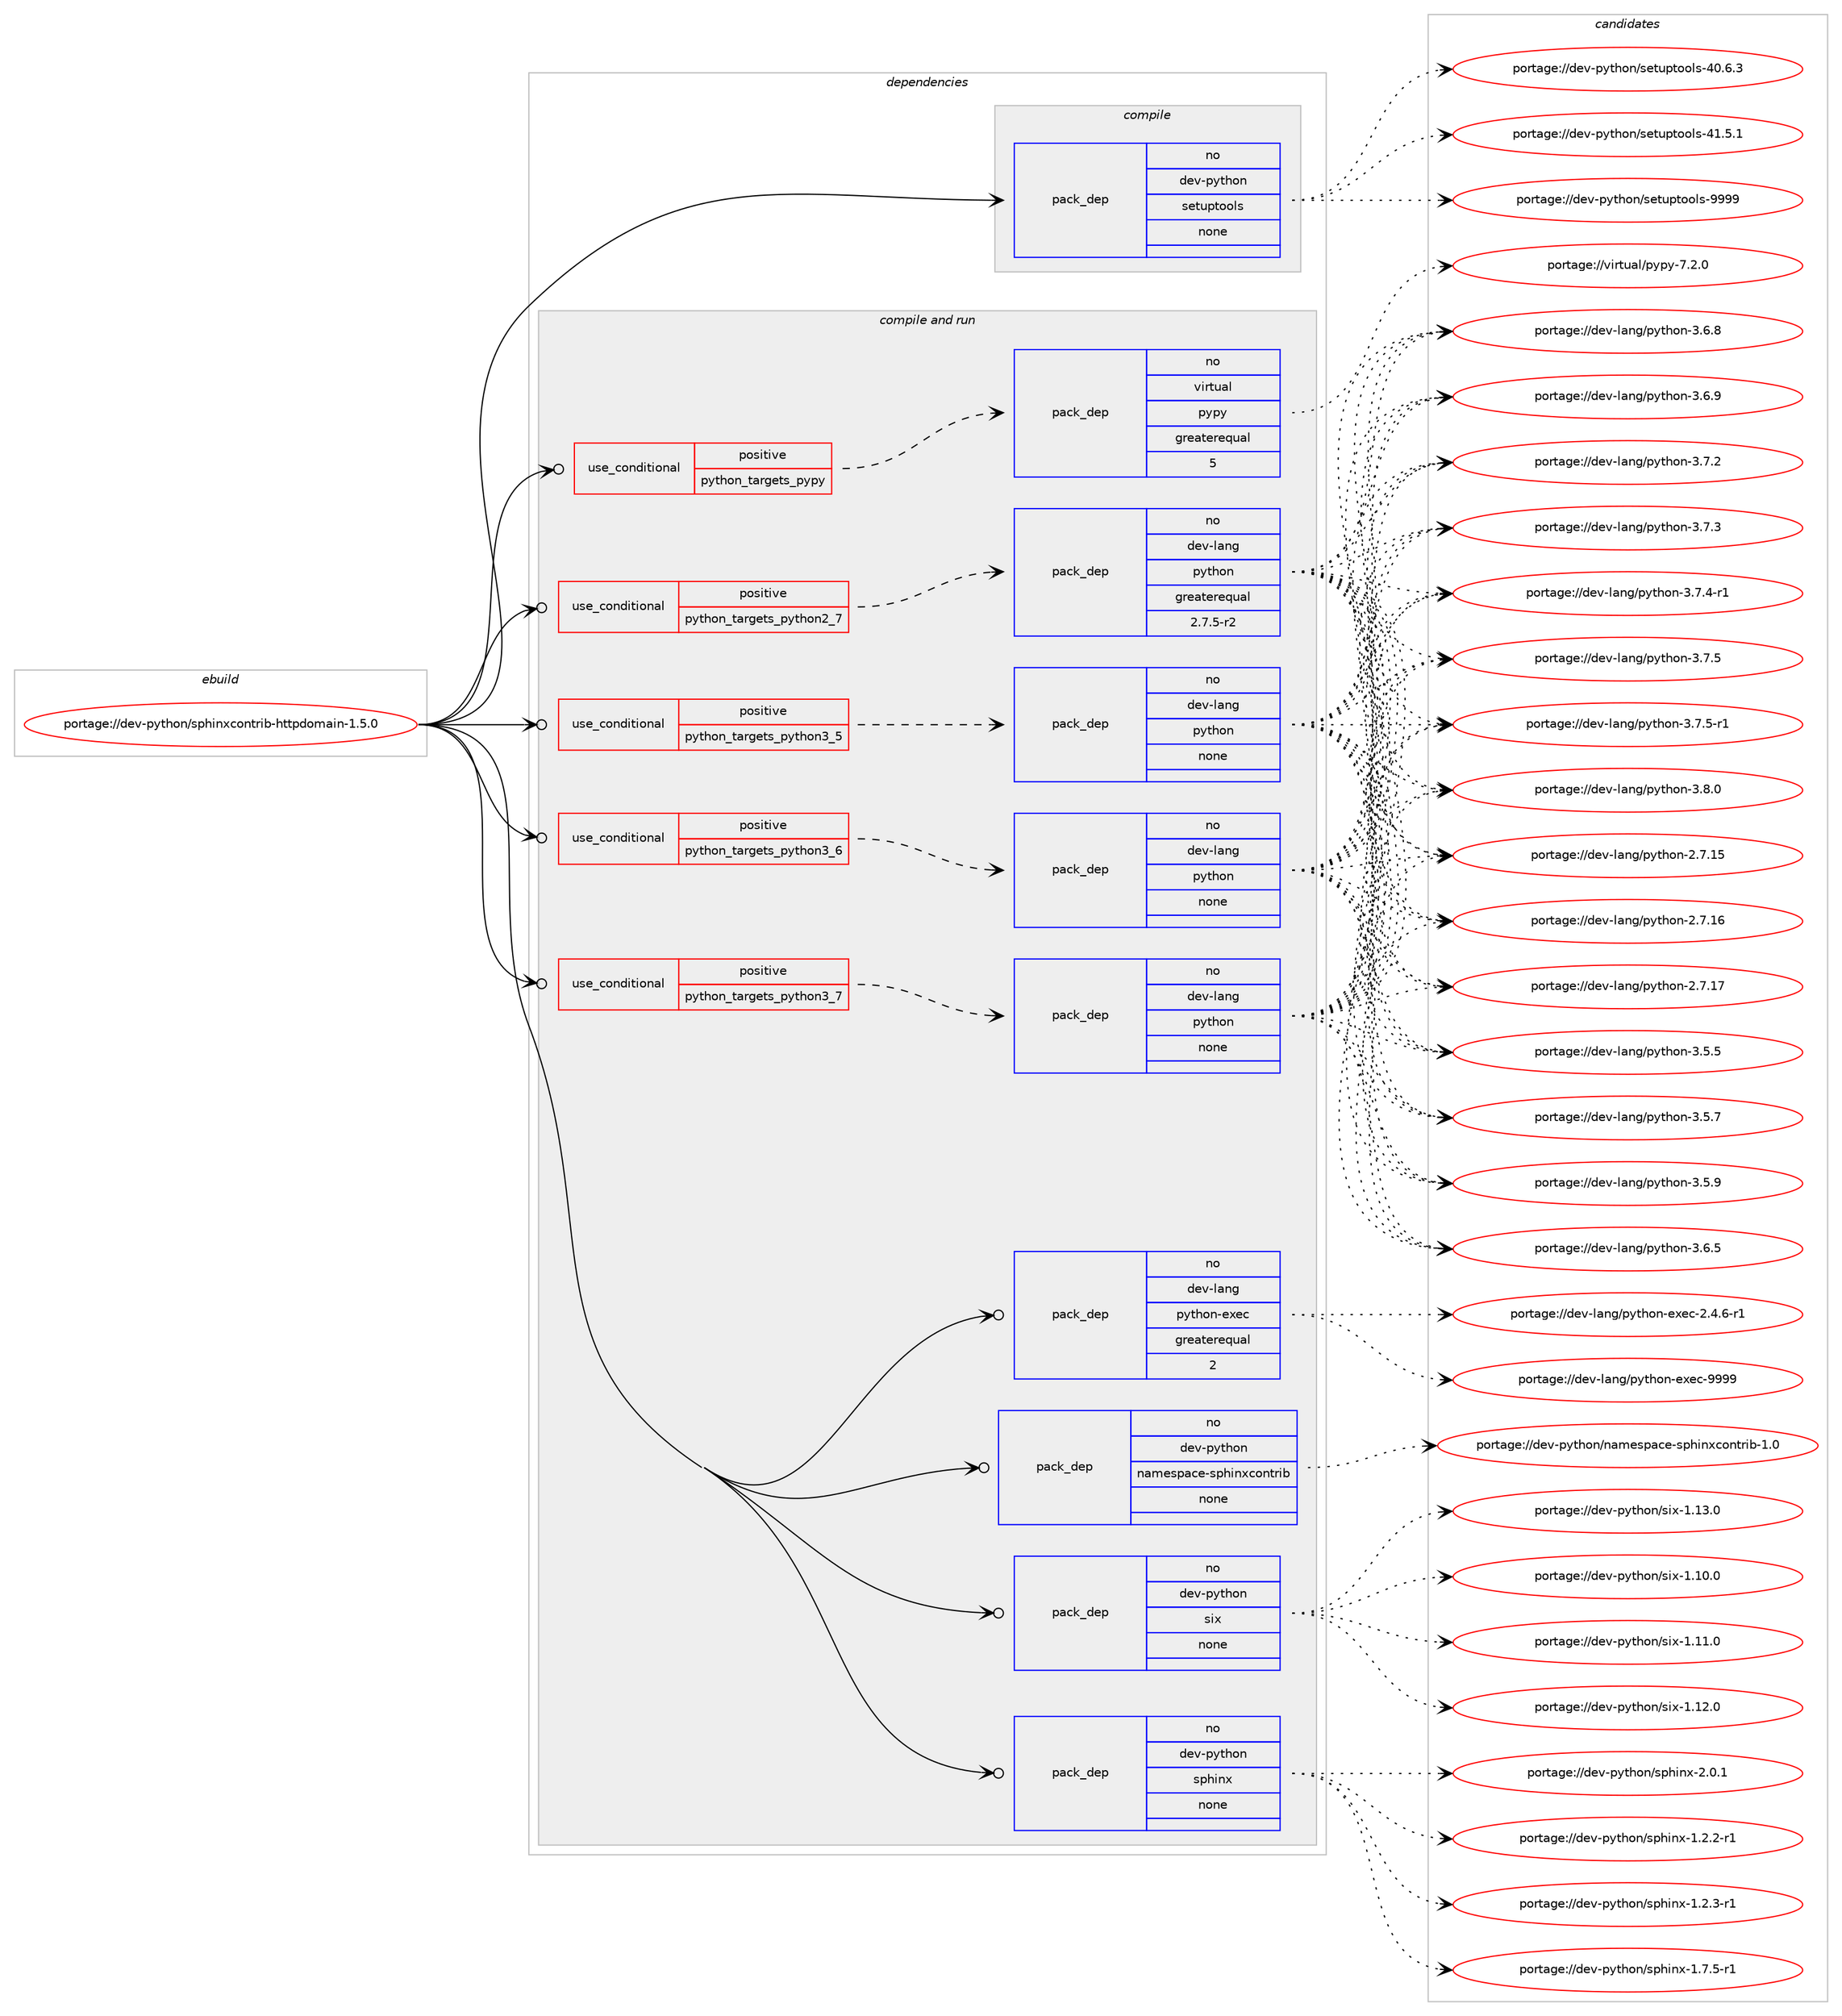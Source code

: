 digraph prolog {

# *************
# Graph options
# *************

newrank=true;
concentrate=true;
compound=true;
graph [rankdir=LR,fontname=Helvetica,fontsize=10,ranksep=1.5];#, ranksep=2.5, nodesep=0.2];
edge  [arrowhead=vee];
node  [fontname=Helvetica,fontsize=10];

# **********
# The ebuild
# **********

subgraph cluster_leftcol {
color=gray;
rank=same;
label=<<i>ebuild</i>>;
id [label="portage://dev-python/sphinxcontrib-httpdomain-1.5.0", color=red, width=4, href="../dev-python/sphinxcontrib-httpdomain-1.5.0.svg"];
}

# ****************
# The dependencies
# ****************

subgraph cluster_midcol {
color=gray;
label=<<i>dependencies</i>>;
subgraph cluster_compile {
fillcolor="#eeeeee";
style=filled;
label=<<i>compile</i>>;
subgraph pack130963 {
dependency173417 [label=<<TABLE BORDER="0" CELLBORDER="1" CELLSPACING="0" CELLPADDING="4" WIDTH="220"><TR><TD ROWSPAN="6" CELLPADDING="30">pack_dep</TD></TR><TR><TD WIDTH="110">no</TD></TR><TR><TD>dev-python</TD></TR><TR><TD>setuptools</TD></TR><TR><TD>none</TD></TR><TR><TD></TD></TR></TABLE>>, shape=none, color=blue];
}
id:e -> dependency173417:w [weight=20,style="solid",arrowhead="vee"];
}
subgraph cluster_compileandrun {
fillcolor="#eeeeee";
style=filled;
label=<<i>compile and run</i>>;
subgraph cond39051 {
dependency173418 [label=<<TABLE BORDER="0" CELLBORDER="1" CELLSPACING="0" CELLPADDING="4"><TR><TD ROWSPAN="3" CELLPADDING="10">use_conditional</TD></TR><TR><TD>positive</TD></TR><TR><TD>python_targets_pypy</TD></TR></TABLE>>, shape=none, color=red];
subgraph pack130964 {
dependency173419 [label=<<TABLE BORDER="0" CELLBORDER="1" CELLSPACING="0" CELLPADDING="4" WIDTH="220"><TR><TD ROWSPAN="6" CELLPADDING="30">pack_dep</TD></TR><TR><TD WIDTH="110">no</TD></TR><TR><TD>virtual</TD></TR><TR><TD>pypy</TD></TR><TR><TD>greaterequal</TD></TR><TR><TD>5</TD></TR></TABLE>>, shape=none, color=blue];
}
dependency173418:e -> dependency173419:w [weight=20,style="dashed",arrowhead="vee"];
}
id:e -> dependency173418:w [weight=20,style="solid",arrowhead="odotvee"];
subgraph cond39052 {
dependency173420 [label=<<TABLE BORDER="0" CELLBORDER="1" CELLSPACING="0" CELLPADDING="4"><TR><TD ROWSPAN="3" CELLPADDING="10">use_conditional</TD></TR><TR><TD>positive</TD></TR><TR><TD>python_targets_python2_7</TD></TR></TABLE>>, shape=none, color=red];
subgraph pack130965 {
dependency173421 [label=<<TABLE BORDER="0" CELLBORDER="1" CELLSPACING="0" CELLPADDING="4" WIDTH="220"><TR><TD ROWSPAN="6" CELLPADDING="30">pack_dep</TD></TR><TR><TD WIDTH="110">no</TD></TR><TR><TD>dev-lang</TD></TR><TR><TD>python</TD></TR><TR><TD>greaterequal</TD></TR><TR><TD>2.7.5-r2</TD></TR></TABLE>>, shape=none, color=blue];
}
dependency173420:e -> dependency173421:w [weight=20,style="dashed",arrowhead="vee"];
}
id:e -> dependency173420:w [weight=20,style="solid",arrowhead="odotvee"];
subgraph cond39053 {
dependency173422 [label=<<TABLE BORDER="0" CELLBORDER="1" CELLSPACING="0" CELLPADDING="4"><TR><TD ROWSPAN="3" CELLPADDING="10">use_conditional</TD></TR><TR><TD>positive</TD></TR><TR><TD>python_targets_python3_5</TD></TR></TABLE>>, shape=none, color=red];
subgraph pack130966 {
dependency173423 [label=<<TABLE BORDER="0" CELLBORDER="1" CELLSPACING="0" CELLPADDING="4" WIDTH="220"><TR><TD ROWSPAN="6" CELLPADDING="30">pack_dep</TD></TR><TR><TD WIDTH="110">no</TD></TR><TR><TD>dev-lang</TD></TR><TR><TD>python</TD></TR><TR><TD>none</TD></TR><TR><TD></TD></TR></TABLE>>, shape=none, color=blue];
}
dependency173422:e -> dependency173423:w [weight=20,style="dashed",arrowhead="vee"];
}
id:e -> dependency173422:w [weight=20,style="solid",arrowhead="odotvee"];
subgraph cond39054 {
dependency173424 [label=<<TABLE BORDER="0" CELLBORDER="1" CELLSPACING="0" CELLPADDING="4"><TR><TD ROWSPAN="3" CELLPADDING="10">use_conditional</TD></TR><TR><TD>positive</TD></TR><TR><TD>python_targets_python3_6</TD></TR></TABLE>>, shape=none, color=red];
subgraph pack130967 {
dependency173425 [label=<<TABLE BORDER="0" CELLBORDER="1" CELLSPACING="0" CELLPADDING="4" WIDTH="220"><TR><TD ROWSPAN="6" CELLPADDING="30">pack_dep</TD></TR><TR><TD WIDTH="110">no</TD></TR><TR><TD>dev-lang</TD></TR><TR><TD>python</TD></TR><TR><TD>none</TD></TR><TR><TD></TD></TR></TABLE>>, shape=none, color=blue];
}
dependency173424:e -> dependency173425:w [weight=20,style="dashed",arrowhead="vee"];
}
id:e -> dependency173424:w [weight=20,style="solid",arrowhead="odotvee"];
subgraph cond39055 {
dependency173426 [label=<<TABLE BORDER="0" CELLBORDER="1" CELLSPACING="0" CELLPADDING="4"><TR><TD ROWSPAN="3" CELLPADDING="10">use_conditional</TD></TR><TR><TD>positive</TD></TR><TR><TD>python_targets_python3_7</TD></TR></TABLE>>, shape=none, color=red];
subgraph pack130968 {
dependency173427 [label=<<TABLE BORDER="0" CELLBORDER="1" CELLSPACING="0" CELLPADDING="4" WIDTH="220"><TR><TD ROWSPAN="6" CELLPADDING="30">pack_dep</TD></TR><TR><TD WIDTH="110">no</TD></TR><TR><TD>dev-lang</TD></TR><TR><TD>python</TD></TR><TR><TD>none</TD></TR><TR><TD></TD></TR></TABLE>>, shape=none, color=blue];
}
dependency173426:e -> dependency173427:w [weight=20,style="dashed",arrowhead="vee"];
}
id:e -> dependency173426:w [weight=20,style="solid",arrowhead="odotvee"];
subgraph pack130969 {
dependency173428 [label=<<TABLE BORDER="0" CELLBORDER="1" CELLSPACING="0" CELLPADDING="4" WIDTH="220"><TR><TD ROWSPAN="6" CELLPADDING="30">pack_dep</TD></TR><TR><TD WIDTH="110">no</TD></TR><TR><TD>dev-lang</TD></TR><TR><TD>python-exec</TD></TR><TR><TD>greaterequal</TD></TR><TR><TD>2</TD></TR></TABLE>>, shape=none, color=blue];
}
id:e -> dependency173428:w [weight=20,style="solid",arrowhead="odotvee"];
subgraph pack130970 {
dependency173429 [label=<<TABLE BORDER="0" CELLBORDER="1" CELLSPACING="0" CELLPADDING="4" WIDTH="220"><TR><TD ROWSPAN="6" CELLPADDING="30">pack_dep</TD></TR><TR><TD WIDTH="110">no</TD></TR><TR><TD>dev-python</TD></TR><TR><TD>namespace-sphinxcontrib</TD></TR><TR><TD>none</TD></TR><TR><TD></TD></TR></TABLE>>, shape=none, color=blue];
}
id:e -> dependency173429:w [weight=20,style="solid",arrowhead="odotvee"];
subgraph pack130971 {
dependency173430 [label=<<TABLE BORDER="0" CELLBORDER="1" CELLSPACING="0" CELLPADDING="4" WIDTH="220"><TR><TD ROWSPAN="6" CELLPADDING="30">pack_dep</TD></TR><TR><TD WIDTH="110">no</TD></TR><TR><TD>dev-python</TD></TR><TR><TD>six</TD></TR><TR><TD>none</TD></TR><TR><TD></TD></TR></TABLE>>, shape=none, color=blue];
}
id:e -> dependency173430:w [weight=20,style="solid",arrowhead="odotvee"];
subgraph pack130972 {
dependency173431 [label=<<TABLE BORDER="0" CELLBORDER="1" CELLSPACING="0" CELLPADDING="4" WIDTH="220"><TR><TD ROWSPAN="6" CELLPADDING="30">pack_dep</TD></TR><TR><TD WIDTH="110">no</TD></TR><TR><TD>dev-python</TD></TR><TR><TD>sphinx</TD></TR><TR><TD>none</TD></TR><TR><TD></TD></TR></TABLE>>, shape=none, color=blue];
}
id:e -> dependency173431:w [weight=20,style="solid",arrowhead="odotvee"];
}
subgraph cluster_run {
fillcolor="#eeeeee";
style=filled;
label=<<i>run</i>>;
}
}

# **************
# The candidates
# **************

subgraph cluster_choices {
rank=same;
color=gray;
label=<<i>candidates</i>>;

subgraph choice130963 {
color=black;
nodesep=1;
choiceportage100101118451121211161041111104711510111611711211611111110811545524846544651 [label="portage://dev-python/setuptools-40.6.3", color=red, width=4,href="../dev-python/setuptools-40.6.3.svg"];
choiceportage100101118451121211161041111104711510111611711211611111110811545524946534649 [label="portage://dev-python/setuptools-41.5.1", color=red, width=4,href="../dev-python/setuptools-41.5.1.svg"];
choiceportage10010111845112121116104111110471151011161171121161111111081154557575757 [label="portage://dev-python/setuptools-9999", color=red, width=4,href="../dev-python/setuptools-9999.svg"];
dependency173417:e -> choiceportage100101118451121211161041111104711510111611711211611111110811545524846544651:w [style=dotted,weight="100"];
dependency173417:e -> choiceportage100101118451121211161041111104711510111611711211611111110811545524946534649:w [style=dotted,weight="100"];
dependency173417:e -> choiceportage10010111845112121116104111110471151011161171121161111111081154557575757:w [style=dotted,weight="100"];
}
subgraph choice130964 {
color=black;
nodesep=1;
choiceportage1181051141161179710847112121112121455546504648 [label="portage://virtual/pypy-7.2.0", color=red, width=4,href="../virtual/pypy-7.2.0.svg"];
dependency173419:e -> choiceportage1181051141161179710847112121112121455546504648:w [style=dotted,weight="100"];
}
subgraph choice130965 {
color=black;
nodesep=1;
choiceportage10010111845108971101034711212111610411111045504655464953 [label="portage://dev-lang/python-2.7.15", color=red, width=4,href="../dev-lang/python-2.7.15.svg"];
choiceportage10010111845108971101034711212111610411111045504655464954 [label="portage://dev-lang/python-2.7.16", color=red, width=4,href="../dev-lang/python-2.7.16.svg"];
choiceportage10010111845108971101034711212111610411111045504655464955 [label="portage://dev-lang/python-2.7.17", color=red, width=4,href="../dev-lang/python-2.7.17.svg"];
choiceportage100101118451089711010347112121116104111110455146534653 [label="portage://dev-lang/python-3.5.5", color=red, width=4,href="../dev-lang/python-3.5.5.svg"];
choiceportage100101118451089711010347112121116104111110455146534655 [label="portage://dev-lang/python-3.5.7", color=red, width=4,href="../dev-lang/python-3.5.7.svg"];
choiceportage100101118451089711010347112121116104111110455146534657 [label="portage://dev-lang/python-3.5.9", color=red, width=4,href="../dev-lang/python-3.5.9.svg"];
choiceportage100101118451089711010347112121116104111110455146544653 [label="portage://dev-lang/python-3.6.5", color=red, width=4,href="../dev-lang/python-3.6.5.svg"];
choiceportage100101118451089711010347112121116104111110455146544656 [label="portage://dev-lang/python-3.6.8", color=red, width=4,href="../dev-lang/python-3.6.8.svg"];
choiceportage100101118451089711010347112121116104111110455146544657 [label="portage://dev-lang/python-3.6.9", color=red, width=4,href="../dev-lang/python-3.6.9.svg"];
choiceportage100101118451089711010347112121116104111110455146554650 [label="portage://dev-lang/python-3.7.2", color=red, width=4,href="../dev-lang/python-3.7.2.svg"];
choiceportage100101118451089711010347112121116104111110455146554651 [label="portage://dev-lang/python-3.7.3", color=red, width=4,href="../dev-lang/python-3.7.3.svg"];
choiceportage1001011184510897110103471121211161041111104551465546524511449 [label="portage://dev-lang/python-3.7.4-r1", color=red, width=4,href="../dev-lang/python-3.7.4-r1.svg"];
choiceportage100101118451089711010347112121116104111110455146554653 [label="portage://dev-lang/python-3.7.5", color=red, width=4,href="../dev-lang/python-3.7.5.svg"];
choiceportage1001011184510897110103471121211161041111104551465546534511449 [label="portage://dev-lang/python-3.7.5-r1", color=red, width=4,href="../dev-lang/python-3.7.5-r1.svg"];
choiceportage100101118451089711010347112121116104111110455146564648 [label="portage://dev-lang/python-3.8.0", color=red, width=4,href="../dev-lang/python-3.8.0.svg"];
dependency173421:e -> choiceportage10010111845108971101034711212111610411111045504655464953:w [style=dotted,weight="100"];
dependency173421:e -> choiceportage10010111845108971101034711212111610411111045504655464954:w [style=dotted,weight="100"];
dependency173421:e -> choiceportage10010111845108971101034711212111610411111045504655464955:w [style=dotted,weight="100"];
dependency173421:e -> choiceportage100101118451089711010347112121116104111110455146534653:w [style=dotted,weight="100"];
dependency173421:e -> choiceportage100101118451089711010347112121116104111110455146534655:w [style=dotted,weight="100"];
dependency173421:e -> choiceportage100101118451089711010347112121116104111110455146534657:w [style=dotted,weight="100"];
dependency173421:e -> choiceportage100101118451089711010347112121116104111110455146544653:w [style=dotted,weight="100"];
dependency173421:e -> choiceportage100101118451089711010347112121116104111110455146544656:w [style=dotted,weight="100"];
dependency173421:e -> choiceportage100101118451089711010347112121116104111110455146544657:w [style=dotted,weight="100"];
dependency173421:e -> choiceportage100101118451089711010347112121116104111110455146554650:w [style=dotted,weight="100"];
dependency173421:e -> choiceportage100101118451089711010347112121116104111110455146554651:w [style=dotted,weight="100"];
dependency173421:e -> choiceportage1001011184510897110103471121211161041111104551465546524511449:w [style=dotted,weight="100"];
dependency173421:e -> choiceportage100101118451089711010347112121116104111110455146554653:w [style=dotted,weight="100"];
dependency173421:e -> choiceportage1001011184510897110103471121211161041111104551465546534511449:w [style=dotted,weight="100"];
dependency173421:e -> choiceportage100101118451089711010347112121116104111110455146564648:w [style=dotted,weight="100"];
}
subgraph choice130966 {
color=black;
nodesep=1;
choiceportage10010111845108971101034711212111610411111045504655464953 [label="portage://dev-lang/python-2.7.15", color=red, width=4,href="../dev-lang/python-2.7.15.svg"];
choiceportage10010111845108971101034711212111610411111045504655464954 [label="portage://dev-lang/python-2.7.16", color=red, width=4,href="../dev-lang/python-2.7.16.svg"];
choiceportage10010111845108971101034711212111610411111045504655464955 [label="portage://dev-lang/python-2.7.17", color=red, width=4,href="../dev-lang/python-2.7.17.svg"];
choiceportage100101118451089711010347112121116104111110455146534653 [label="portage://dev-lang/python-3.5.5", color=red, width=4,href="../dev-lang/python-3.5.5.svg"];
choiceportage100101118451089711010347112121116104111110455146534655 [label="portage://dev-lang/python-3.5.7", color=red, width=4,href="../dev-lang/python-3.5.7.svg"];
choiceportage100101118451089711010347112121116104111110455146534657 [label="portage://dev-lang/python-3.5.9", color=red, width=4,href="../dev-lang/python-3.5.9.svg"];
choiceportage100101118451089711010347112121116104111110455146544653 [label="portage://dev-lang/python-3.6.5", color=red, width=4,href="../dev-lang/python-3.6.5.svg"];
choiceportage100101118451089711010347112121116104111110455146544656 [label="portage://dev-lang/python-3.6.8", color=red, width=4,href="../dev-lang/python-3.6.8.svg"];
choiceportage100101118451089711010347112121116104111110455146544657 [label="portage://dev-lang/python-3.6.9", color=red, width=4,href="../dev-lang/python-3.6.9.svg"];
choiceportage100101118451089711010347112121116104111110455146554650 [label="portage://dev-lang/python-3.7.2", color=red, width=4,href="../dev-lang/python-3.7.2.svg"];
choiceportage100101118451089711010347112121116104111110455146554651 [label="portage://dev-lang/python-3.7.3", color=red, width=4,href="../dev-lang/python-3.7.3.svg"];
choiceportage1001011184510897110103471121211161041111104551465546524511449 [label="portage://dev-lang/python-3.7.4-r1", color=red, width=4,href="../dev-lang/python-3.7.4-r1.svg"];
choiceportage100101118451089711010347112121116104111110455146554653 [label="portage://dev-lang/python-3.7.5", color=red, width=4,href="../dev-lang/python-3.7.5.svg"];
choiceportage1001011184510897110103471121211161041111104551465546534511449 [label="portage://dev-lang/python-3.7.5-r1", color=red, width=4,href="../dev-lang/python-3.7.5-r1.svg"];
choiceportage100101118451089711010347112121116104111110455146564648 [label="portage://dev-lang/python-3.8.0", color=red, width=4,href="../dev-lang/python-3.8.0.svg"];
dependency173423:e -> choiceportage10010111845108971101034711212111610411111045504655464953:w [style=dotted,weight="100"];
dependency173423:e -> choiceportage10010111845108971101034711212111610411111045504655464954:w [style=dotted,weight="100"];
dependency173423:e -> choiceportage10010111845108971101034711212111610411111045504655464955:w [style=dotted,weight="100"];
dependency173423:e -> choiceportage100101118451089711010347112121116104111110455146534653:w [style=dotted,weight="100"];
dependency173423:e -> choiceportage100101118451089711010347112121116104111110455146534655:w [style=dotted,weight="100"];
dependency173423:e -> choiceportage100101118451089711010347112121116104111110455146534657:w [style=dotted,weight="100"];
dependency173423:e -> choiceportage100101118451089711010347112121116104111110455146544653:w [style=dotted,weight="100"];
dependency173423:e -> choiceportage100101118451089711010347112121116104111110455146544656:w [style=dotted,weight="100"];
dependency173423:e -> choiceportage100101118451089711010347112121116104111110455146544657:w [style=dotted,weight="100"];
dependency173423:e -> choiceportage100101118451089711010347112121116104111110455146554650:w [style=dotted,weight="100"];
dependency173423:e -> choiceportage100101118451089711010347112121116104111110455146554651:w [style=dotted,weight="100"];
dependency173423:e -> choiceportage1001011184510897110103471121211161041111104551465546524511449:w [style=dotted,weight="100"];
dependency173423:e -> choiceportage100101118451089711010347112121116104111110455146554653:w [style=dotted,weight="100"];
dependency173423:e -> choiceportage1001011184510897110103471121211161041111104551465546534511449:w [style=dotted,weight="100"];
dependency173423:e -> choiceportage100101118451089711010347112121116104111110455146564648:w [style=dotted,weight="100"];
}
subgraph choice130967 {
color=black;
nodesep=1;
choiceportage10010111845108971101034711212111610411111045504655464953 [label="portage://dev-lang/python-2.7.15", color=red, width=4,href="../dev-lang/python-2.7.15.svg"];
choiceportage10010111845108971101034711212111610411111045504655464954 [label="portage://dev-lang/python-2.7.16", color=red, width=4,href="../dev-lang/python-2.7.16.svg"];
choiceportage10010111845108971101034711212111610411111045504655464955 [label="portage://dev-lang/python-2.7.17", color=red, width=4,href="../dev-lang/python-2.7.17.svg"];
choiceportage100101118451089711010347112121116104111110455146534653 [label="portage://dev-lang/python-3.5.5", color=red, width=4,href="../dev-lang/python-3.5.5.svg"];
choiceportage100101118451089711010347112121116104111110455146534655 [label="portage://dev-lang/python-3.5.7", color=red, width=4,href="../dev-lang/python-3.5.7.svg"];
choiceportage100101118451089711010347112121116104111110455146534657 [label="portage://dev-lang/python-3.5.9", color=red, width=4,href="../dev-lang/python-3.5.9.svg"];
choiceportage100101118451089711010347112121116104111110455146544653 [label="portage://dev-lang/python-3.6.5", color=red, width=4,href="../dev-lang/python-3.6.5.svg"];
choiceportage100101118451089711010347112121116104111110455146544656 [label="portage://dev-lang/python-3.6.8", color=red, width=4,href="../dev-lang/python-3.6.8.svg"];
choiceportage100101118451089711010347112121116104111110455146544657 [label="portage://dev-lang/python-3.6.9", color=red, width=4,href="../dev-lang/python-3.6.9.svg"];
choiceportage100101118451089711010347112121116104111110455146554650 [label="portage://dev-lang/python-3.7.2", color=red, width=4,href="../dev-lang/python-3.7.2.svg"];
choiceportage100101118451089711010347112121116104111110455146554651 [label="portage://dev-lang/python-3.7.3", color=red, width=4,href="../dev-lang/python-3.7.3.svg"];
choiceportage1001011184510897110103471121211161041111104551465546524511449 [label="portage://dev-lang/python-3.7.4-r1", color=red, width=4,href="../dev-lang/python-3.7.4-r1.svg"];
choiceportage100101118451089711010347112121116104111110455146554653 [label="portage://dev-lang/python-3.7.5", color=red, width=4,href="../dev-lang/python-3.7.5.svg"];
choiceportage1001011184510897110103471121211161041111104551465546534511449 [label="portage://dev-lang/python-3.7.5-r1", color=red, width=4,href="../dev-lang/python-3.7.5-r1.svg"];
choiceportage100101118451089711010347112121116104111110455146564648 [label="portage://dev-lang/python-3.8.0", color=red, width=4,href="../dev-lang/python-3.8.0.svg"];
dependency173425:e -> choiceportage10010111845108971101034711212111610411111045504655464953:w [style=dotted,weight="100"];
dependency173425:e -> choiceportage10010111845108971101034711212111610411111045504655464954:w [style=dotted,weight="100"];
dependency173425:e -> choiceportage10010111845108971101034711212111610411111045504655464955:w [style=dotted,weight="100"];
dependency173425:e -> choiceportage100101118451089711010347112121116104111110455146534653:w [style=dotted,weight="100"];
dependency173425:e -> choiceportage100101118451089711010347112121116104111110455146534655:w [style=dotted,weight="100"];
dependency173425:e -> choiceportage100101118451089711010347112121116104111110455146534657:w [style=dotted,weight="100"];
dependency173425:e -> choiceportage100101118451089711010347112121116104111110455146544653:w [style=dotted,weight="100"];
dependency173425:e -> choiceportage100101118451089711010347112121116104111110455146544656:w [style=dotted,weight="100"];
dependency173425:e -> choiceportage100101118451089711010347112121116104111110455146544657:w [style=dotted,weight="100"];
dependency173425:e -> choiceportage100101118451089711010347112121116104111110455146554650:w [style=dotted,weight="100"];
dependency173425:e -> choiceportage100101118451089711010347112121116104111110455146554651:w [style=dotted,weight="100"];
dependency173425:e -> choiceportage1001011184510897110103471121211161041111104551465546524511449:w [style=dotted,weight="100"];
dependency173425:e -> choiceportage100101118451089711010347112121116104111110455146554653:w [style=dotted,weight="100"];
dependency173425:e -> choiceportage1001011184510897110103471121211161041111104551465546534511449:w [style=dotted,weight="100"];
dependency173425:e -> choiceportage100101118451089711010347112121116104111110455146564648:w [style=dotted,weight="100"];
}
subgraph choice130968 {
color=black;
nodesep=1;
choiceportage10010111845108971101034711212111610411111045504655464953 [label="portage://dev-lang/python-2.7.15", color=red, width=4,href="../dev-lang/python-2.7.15.svg"];
choiceportage10010111845108971101034711212111610411111045504655464954 [label="portage://dev-lang/python-2.7.16", color=red, width=4,href="../dev-lang/python-2.7.16.svg"];
choiceportage10010111845108971101034711212111610411111045504655464955 [label="portage://dev-lang/python-2.7.17", color=red, width=4,href="../dev-lang/python-2.7.17.svg"];
choiceportage100101118451089711010347112121116104111110455146534653 [label="portage://dev-lang/python-3.5.5", color=red, width=4,href="../dev-lang/python-3.5.5.svg"];
choiceportage100101118451089711010347112121116104111110455146534655 [label="portage://dev-lang/python-3.5.7", color=red, width=4,href="../dev-lang/python-3.5.7.svg"];
choiceportage100101118451089711010347112121116104111110455146534657 [label="portage://dev-lang/python-3.5.9", color=red, width=4,href="../dev-lang/python-3.5.9.svg"];
choiceportage100101118451089711010347112121116104111110455146544653 [label="portage://dev-lang/python-3.6.5", color=red, width=4,href="../dev-lang/python-3.6.5.svg"];
choiceportage100101118451089711010347112121116104111110455146544656 [label="portage://dev-lang/python-3.6.8", color=red, width=4,href="../dev-lang/python-3.6.8.svg"];
choiceportage100101118451089711010347112121116104111110455146544657 [label="portage://dev-lang/python-3.6.9", color=red, width=4,href="../dev-lang/python-3.6.9.svg"];
choiceportage100101118451089711010347112121116104111110455146554650 [label="portage://dev-lang/python-3.7.2", color=red, width=4,href="../dev-lang/python-3.7.2.svg"];
choiceportage100101118451089711010347112121116104111110455146554651 [label="portage://dev-lang/python-3.7.3", color=red, width=4,href="../dev-lang/python-3.7.3.svg"];
choiceportage1001011184510897110103471121211161041111104551465546524511449 [label="portage://dev-lang/python-3.7.4-r1", color=red, width=4,href="../dev-lang/python-3.7.4-r1.svg"];
choiceportage100101118451089711010347112121116104111110455146554653 [label="portage://dev-lang/python-3.7.5", color=red, width=4,href="../dev-lang/python-3.7.5.svg"];
choiceportage1001011184510897110103471121211161041111104551465546534511449 [label="portage://dev-lang/python-3.7.5-r1", color=red, width=4,href="../dev-lang/python-3.7.5-r1.svg"];
choiceportage100101118451089711010347112121116104111110455146564648 [label="portage://dev-lang/python-3.8.0", color=red, width=4,href="../dev-lang/python-3.8.0.svg"];
dependency173427:e -> choiceportage10010111845108971101034711212111610411111045504655464953:w [style=dotted,weight="100"];
dependency173427:e -> choiceportage10010111845108971101034711212111610411111045504655464954:w [style=dotted,weight="100"];
dependency173427:e -> choiceportage10010111845108971101034711212111610411111045504655464955:w [style=dotted,weight="100"];
dependency173427:e -> choiceportage100101118451089711010347112121116104111110455146534653:w [style=dotted,weight="100"];
dependency173427:e -> choiceportage100101118451089711010347112121116104111110455146534655:w [style=dotted,weight="100"];
dependency173427:e -> choiceportage100101118451089711010347112121116104111110455146534657:w [style=dotted,weight="100"];
dependency173427:e -> choiceportage100101118451089711010347112121116104111110455146544653:w [style=dotted,weight="100"];
dependency173427:e -> choiceportage100101118451089711010347112121116104111110455146544656:w [style=dotted,weight="100"];
dependency173427:e -> choiceportage100101118451089711010347112121116104111110455146544657:w [style=dotted,weight="100"];
dependency173427:e -> choiceportage100101118451089711010347112121116104111110455146554650:w [style=dotted,weight="100"];
dependency173427:e -> choiceportage100101118451089711010347112121116104111110455146554651:w [style=dotted,weight="100"];
dependency173427:e -> choiceportage1001011184510897110103471121211161041111104551465546524511449:w [style=dotted,weight="100"];
dependency173427:e -> choiceportage100101118451089711010347112121116104111110455146554653:w [style=dotted,weight="100"];
dependency173427:e -> choiceportage1001011184510897110103471121211161041111104551465546534511449:w [style=dotted,weight="100"];
dependency173427:e -> choiceportage100101118451089711010347112121116104111110455146564648:w [style=dotted,weight="100"];
}
subgraph choice130969 {
color=black;
nodesep=1;
choiceportage10010111845108971101034711212111610411111045101120101994550465246544511449 [label="portage://dev-lang/python-exec-2.4.6-r1", color=red, width=4,href="../dev-lang/python-exec-2.4.6-r1.svg"];
choiceportage10010111845108971101034711212111610411111045101120101994557575757 [label="portage://dev-lang/python-exec-9999", color=red, width=4,href="../dev-lang/python-exec-9999.svg"];
dependency173428:e -> choiceportage10010111845108971101034711212111610411111045101120101994550465246544511449:w [style=dotted,weight="100"];
dependency173428:e -> choiceportage10010111845108971101034711212111610411111045101120101994557575757:w [style=dotted,weight="100"];
}
subgraph choice130970 {
color=black;
nodesep=1;
choiceportage100101118451121211161041111104711097109101115112979910145115112104105110120991111101161141059845494648 [label="portage://dev-python/namespace-sphinxcontrib-1.0", color=red, width=4,href="../dev-python/namespace-sphinxcontrib-1.0.svg"];
dependency173429:e -> choiceportage100101118451121211161041111104711097109101115112979910145115112104105110120991111101161141059845494648:w [style=dotted,weight="100"];
}
subgraph choice130971 {
color=black;
nodesep=1;
choiceportage100101118451121211161041111104711510512045494649484648 [label="portage://dev-python/six-1.10.0", color=red, width=4,href="../dev-python/six-1.10.0.svg"];
choiceportage100101118451121211161041111104711510512045494649494648 [label="portage://dev-python/six-1.11.0", color=red, width=4,href="../dev-python/six-1.11.0.svg"];
choiceportage100101118451121211161041111104711510512045494649504648 [label="portage://dev-python/six-1.12.0", color=red, width=4,href="../dev-python/six-1.12.0.svg"];
choiceportage100101118451121211161041111104711510512045494649514648 [label="portage://dev-python/six-1.13.0", color=red, width=4,href="../dev-python/six-1.13.0.svg"];
dependency173430:e -> choiceportage100101118451121211161041111104711510512045494649484648:w [style=dotted,weight="100"];
dependency173430:e -> choiceportage100101118451121211161041111104711510512045494649494648:w [style=dotted,weight="100"];
dependency173430:e -> choiceportage100101118451121211161041111104711510512045494649504648:w [style=dotted,weight="100"];
dependency173430:e -> choiceportage100101118451121211161041111104711510512045494649514648:w [style=dotted,weight="100"];
}
subgraph choice130972 {
color=black;
nodesep=1;
choiceportage10010111845112121116104111110471151121041051101204549465046504511449 [label="portage://dev-python/sphinx-1.2.2-r1", color=red, width=4,href="../dev-python/sphinx-1.2.2-r1.svg"];
choiceportage10010111845112121116104111110471151121041051101204549465046514511449 [label="portage://dev-python/sphinx-1.2.3-r1", color=red, width=4,href="../dev-python/sphinx-1.2.3-r1.svg"];
choiceportage10010111845112121116104111110471151121041051101204549465546534511449 [label="portage://dev-python/sphinx-1.7.5-r1", color=red, width=4,href="../dev-python/sphinx-1.7.5-r1.svg"];
choiceportage1001011184511212111610411111047115112104105110120455046484649 [label="portage://dev-python/sphinx-2.0.1", color=red, width=4,href="../dev-python/sphinx-2.0.1.svg"];
dependency173431:e -> choiceportage10010111845112121116104111110471151121041051101204549465046504511449:w [style=dotted,weight="100"];
dependency173431:e -> choiceportage10010111845112121116104111110471151121041051101204549465046514511449:w [style=dotted,weight="100"];
dependency173431:e -> choiceportage10010111845112121116104111110471151121041051101204549465546534511449:w [style=dotted,weight="100"];
dependency173431:e -> choiceportage1001011184511212111610411111047115112104105110120455046484649:w [style=dotted,weight="100"];
}
}

}
